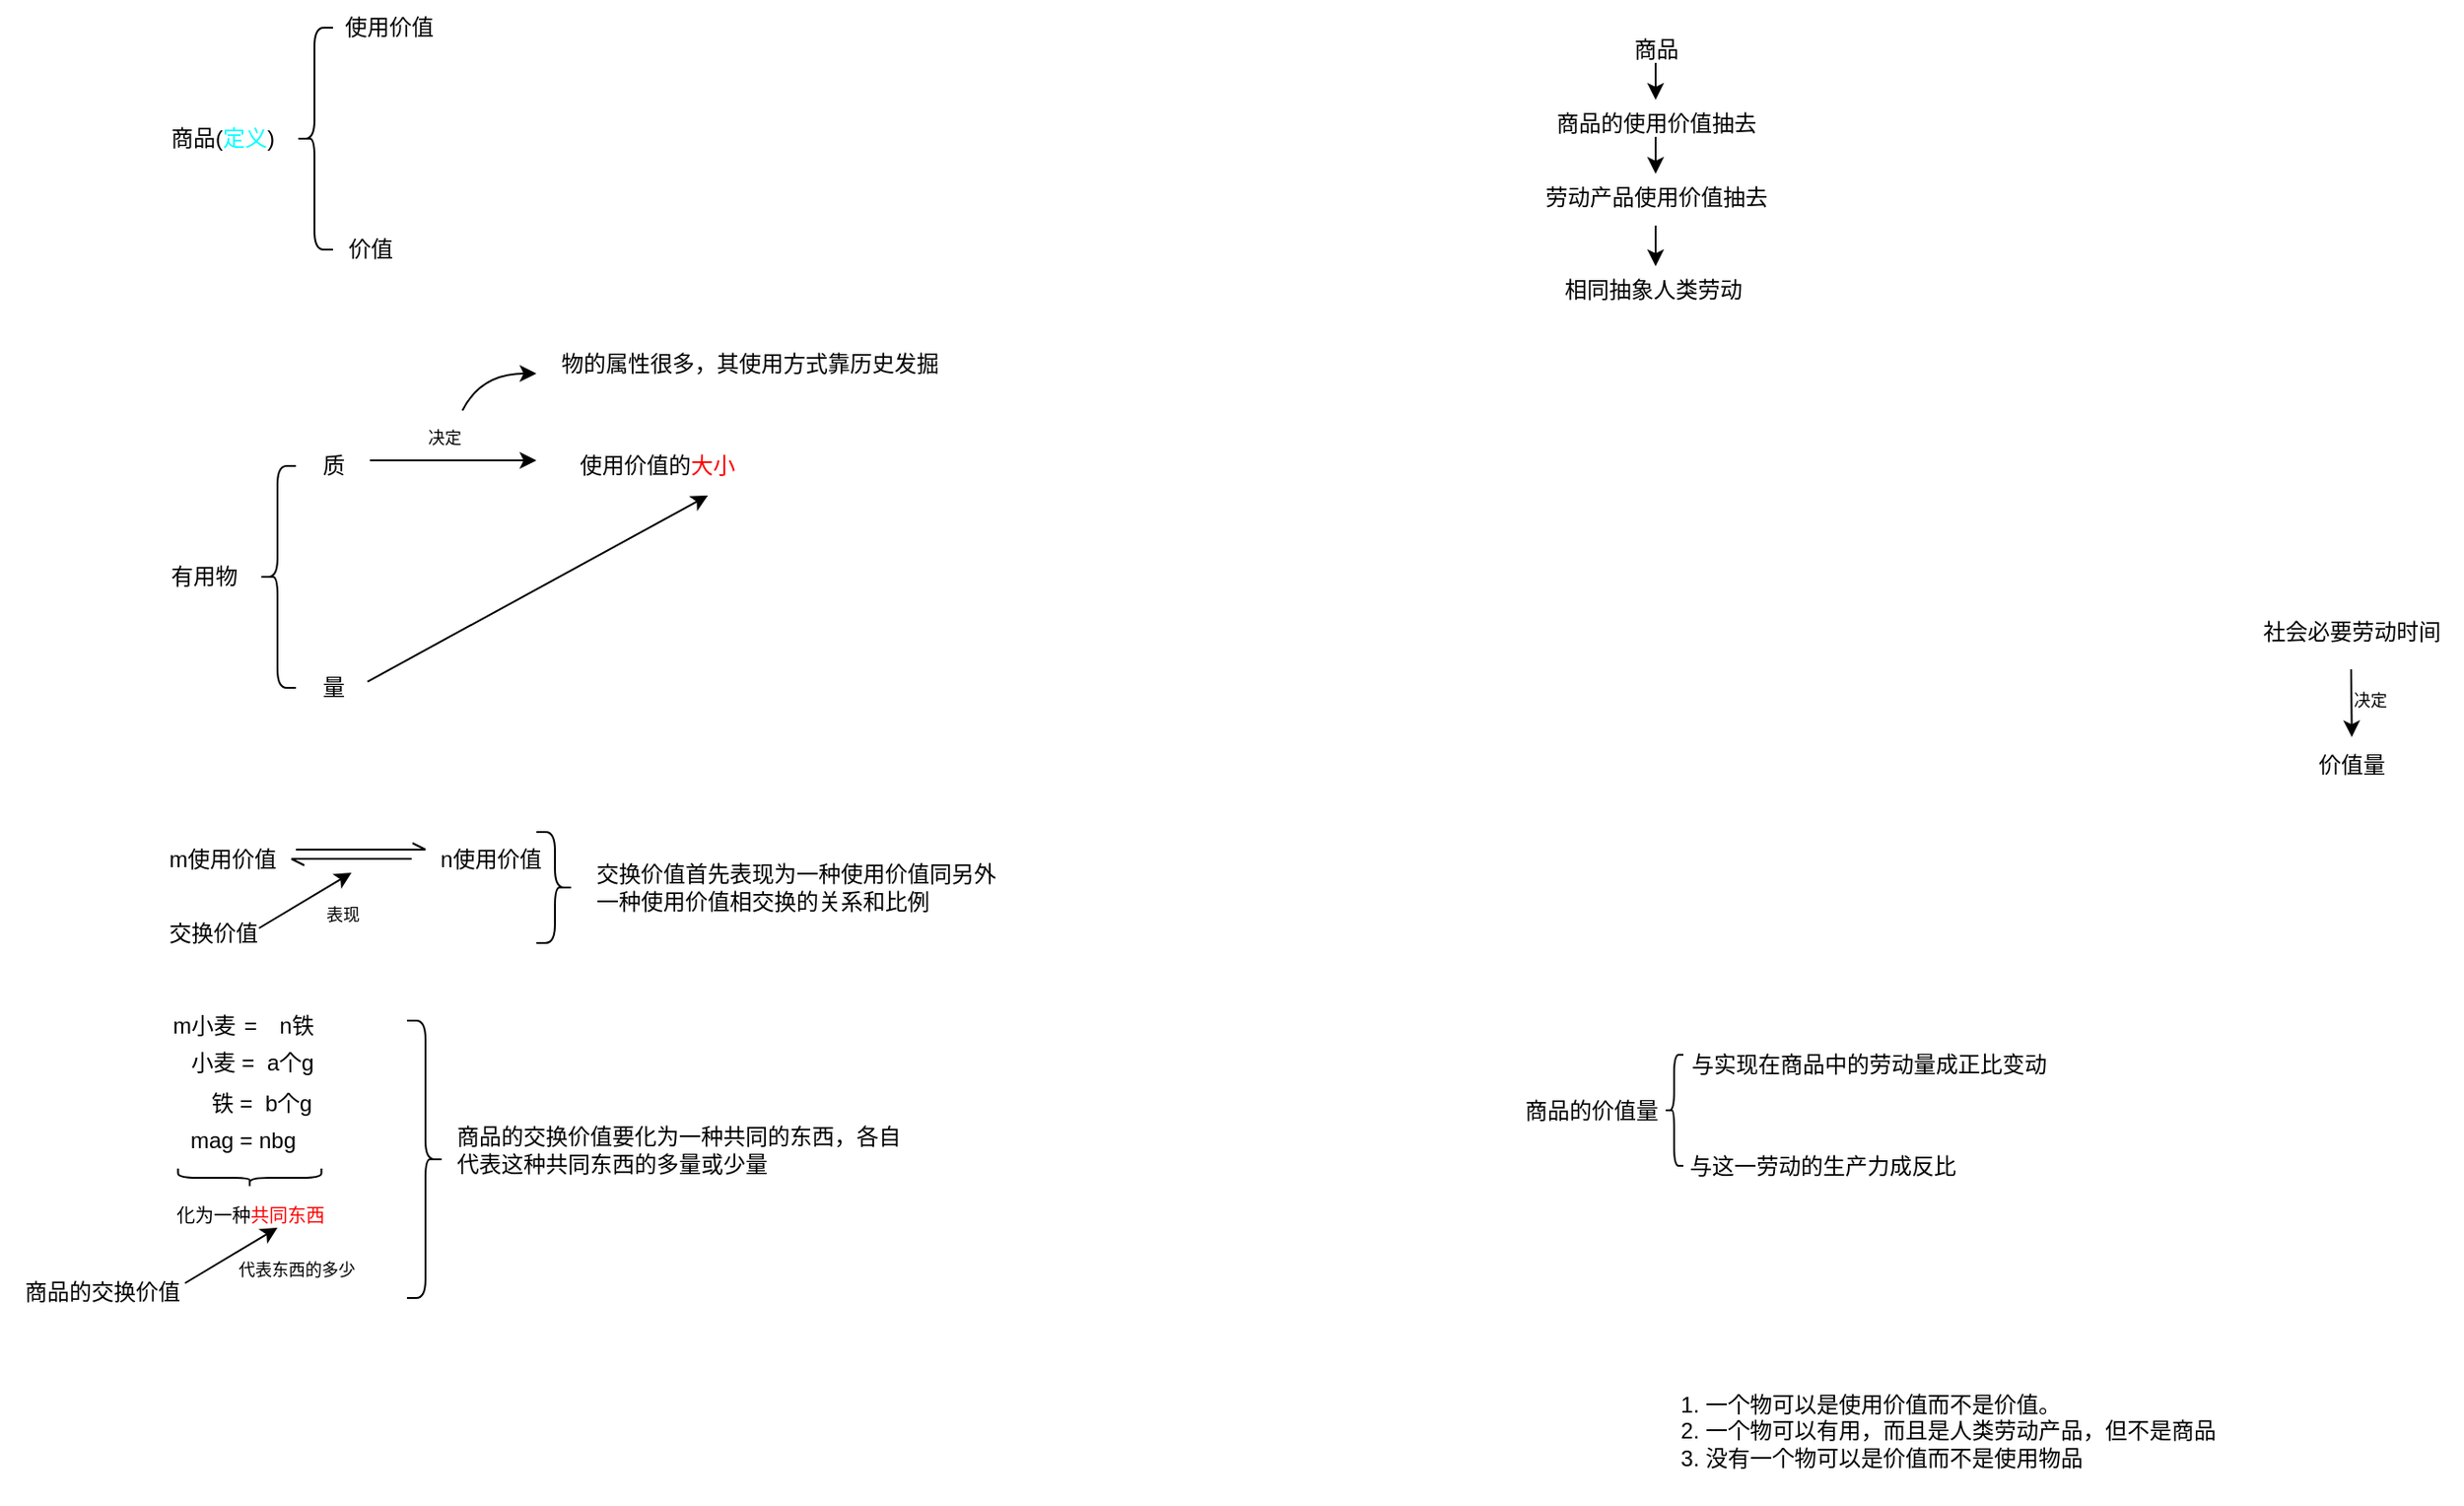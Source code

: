 <mxfile version="28.1.2">
  <diagram name="第 1 页" id="5zXjG8tVK6sSPYv410bt">
    <mxGraphModel dx="2893" dy="1137" grid="1" gridSize="10" guides="1" tooltips="1" connect="1" arrows="1" fold="1" page="1" pageScale="1" pageWidth="827" pageHeight="1169" math="0" shadow="0">
      <root>
        <mxCell id="0" />
        <mxCell id="1" parent="0" />
        <UserObject label="商品(&lt;font style=&quot;color: rgb(0, 255, 255);&quot;&gt;定义&lt;/font&gt;)" tooltip="商品首先是一个外界的对象,一个靠自己的属性来满足人的某种需要的物" id="JpdCvypv59iybRY39wXH-1">
          <mxCell style="text;html=1;align=center;verticalAlign=middle;resizable=0;points=[];autosize=1;strokeColor=none;fillColor=none;" parent="1" vertex="1">
            <mxGeometry x="50" y="288" width="80" height="30" as="geometry" />
          </mxCell>
        </UserObject>
        <mxCell id="JpdCvypv59iybRY39wXH-2" value="" style="shape=curlyBracket;whiteSpace=wrap;html=1;rounded=1;labelPosition=left;verticalLabelPosition=middle;align=right;verticalAlign=middle;" parent="1" vertex="1">
          <mxGeometry x="130" y="243" width="20" height="120" as="geometry" />
        </mxCell>
        <UserObject label="使用价值" tooltip="决定于商品体的属性" id="JpdCvypv59iybRY39wXH-3">
          <mxCell style="text;html=1;align=center;verticalAlign=middle;resizable=0;points=[];autosize=1;strokeColor=none;fillColor=none;" parent="1" vertex="1">
            <mxGeometry x="145" y="228" width="70" height="30" as="geometry" />
          </mxCell>
        </UserObject>
        <mxCell id="JpdCvypv59iybRY39wXH-4" value="价值" style="text;html=1;align=center;verticalAlign=middle;resizable=0;points=[];autosize=1;strokeColor=none;fillColor=none;" parent="1" vertex="1">
          <mxGeometry x="145" y="348" width="50" height="30" as="geometry" />
        </mxCell>
        <mxCell id="ckyu920ah1OazrjmPnx2-1" value="有用物" style="text;html=1;align=center;verticalAlign=middle;resizable=0;points=[];autosize=1;strokeColor=none;fillColor=none;" parent="1" vertex="1">
          <mxGeometry x="50" y="525" width="60" height="30" as="geometry" />
        </mxCell>
        <mxCell id="ckyu920ah1OazrjmPnx2-2" value="" style="shape=curlyBracket;whiteSpace=wrap;html=1;rounded=1;labelPosition=left;verticalLabelPosition=middle;align=right;verticalAlign=middle;" parent="1" vertex="1">
          <mxGeometry x="110" y="480" width="20" height="120" as="geometry" />
        </mxCell>
        <mxCell id="ckyu920ah1OazrjmPnx2-3" value="质" style="text;html=1;align=center;verticalAlign=middle;resizable=0;points=[];autosize=1;strokeColor=none;fillColor=none;" parent="1" vertex="1">
          <mxGeometry x="130" y="465" width="40" height="30" as="geometry" />
        </mxCell>
        <mxCell id="ckyu920ah1OazrjmPnx2-4" value="量" style="text;html=1;align=center;verticalAlign=middle;resizable=0;points=[];autosize=1;strokeColor=none;fillColor=none;" parent="1" vertex="1">
          <mxGeometry x="130" y="585" width="40" height="30" as="geometry" />
        </mxCell>
        <mxCell id="ckyu920ah1OazrjmPnx2-5" value="" style="endArrow=classic;html=1;rounded=0;" parent="1" edge="1">
          <mxGeometry width="50" height="50" relative="1" as="geometry">
            <mxPoint x="170" y="477" as="sourcePoint" />
            <mxPoint x="260" y="477" as="targetPoint" />
          </mxGeometry>
        </mxCell>
        <mxCell id="ckyu920ah1OazrjmPnx2-6" value="决定" style="text;html=1;align=center;verticalAlign=middle;resizable=0;points=[];autosize=1;strokeColor=none;fillColor=none;fontSize=9;" parent="1" vertex="1">
          <mxGeometry x="190" y="455" width="40" height="20" as="geometry" />
        </mxCell>
        <mxCell id="ckyu920ah1OazrjmPnx2-7" value="使用价值的&lt;font style=&quot;color: rgb(255, 0, 0);&quot;&gt;大小&lt;/font&gt;" style="text;html=1;align=center;verticalAlign=middle;resizable=0;points=[];autosize=1;strokeColor=none;fillColor=none;" parent="1" vertex="1">
          <mxGeometry x="270" y="465" width="110" height="30" as="geometry" />
        </mxCell>
        <mxCell id="ckyu920ah1OazrjmPnx2-10" value="" style="endArrow=classic;html=1;rounded=0;jumpStyle=none;curved=1;" parent="1" edge="1">
          <mxGeometry width="50" height="50" relative="1" as="geometry">
            <mxPoint x="220" y="450" as="sourcePoint" />
            <mxPoint x="260" y="430" as="targetPoint" />
            <Array as="points">
              <mxPoint x="230" y="430" />
            </Array>
          </mxGeometry>
        </mxCell>
        <mxCell id="ckyu920ah1OazrjmPnx2-11" value="物的属性很多，其使用方式靠历史发掘" style="text;html=1;align=center;verticalAlign=middle;resizable=0;points=[];autosize=1;strokeColor=none;fillColor=none;" parent="1" vertex="1">
          <mxGeometry x="260" y="410" width="230" height="30" as="geometry" />
        </mxCell>
        <mxCell id="ckyu920ah1OazrjmPnx2-12" value="" style="endArrow=classic;html=1;rounded=0;entryX=0.752;entryY=1.033;entryDx=0;entryDy=0;entryPerimeter=0;exitX=0.967;exitY=0.389;exitDx=0;exitDy=0;exitPerimeter=0;" parent="1" source="ckyu920ah1OazrjmPnx2-4" target="ckyu920ah1OazrjmPnx2-7" edge="1">
          <mxGeometry width="50" height="50" relative="1" as="geometry">
            <mxPoint x="168" y="600" as="sourcePoint" />
            <mxPoint x="220" y="550" as="targetPoint" />
          </mxGeometry>
        </mxCell>
        <mxCell id="ckyu920ah1OazrjmPnx2-13" value="m使用价值" style="text;html=1;align=center;verticalAlign=middle;resizable=0;points=[];autosize=1;strokeColor=none;fillColor=none;" parent="1" vertex="1">
          <mxGeometry x="50" y="678" width="80" height="30" as="geometry" />
        </mxCell>
        <mxCell id="ckyu920ah1OazrjmPnx2-16" value="" style="endArrow=openAsync;html=1;rounded=0;endFill=0;" parent="1" edge="1">
          <mxGeometry width="50" height="50" relative="1" as="geometry">
            <mxPoint x="130" y="687.5" as="sourcePoint" />
            <mxPoint x="200" y="687.5" as="targetPoint" />
          </mxGeometry>
        </mxCell>
        <mxCell id="ckyu920ah1OazrjmPnx2-17" value="" style="endArrow=openAsync;html=1;rounded=0;endFill=0;" parent="1" edge="1">
          <mxGeometry width="50" height="50" relative="1" as="geometry">
            <mxPoint x="192.5" y="692.5" as="sourcePoint" />
            <mxPoint x="127.5" y="692.5" as="targetPoint" />
          </mxGeometry>
        </mxCell>
        <mxCell id="ckyu920ah1OazrjmPnx2-18" value="n使用价值" style="text;html=1;align=center;verticalAlign=middle;resizable=0;points=[];autosize=1;strokeColor=none;fillColor=none;" parent="1" vertex="1">
          <mxGeometry x="195" y="678" width="80" height="30" as="geometry" />
        </mxCell>
        <mxCell id="ckyu920ah1OazrjmPnx2-19" value="交换价值" style="text;html=1;align=center;verticalAlign=middle;resizable=0;points=[];autosize=1;strokeColor=none;fillColor=none;" parent="1" vertex="1">
          <mxGeometry x="50" y="718" width="70" height="30" as="geometry" />
        </mxCell>
        <mxCell id="ckyu920ah1OazrjmPnx2-20" value="" style="endArrow=classic;html=1;rounded=0;" parent="1" edge="1">
          <mxGeometry width="50" height="50" relative="1" as="geometry">
            <mxPoint x="110" y="730" as="sourcePoint" />
            <mxPoint x="160" y="700" as="targetPoint" />
          </mxGeometry>
        </mxCell>
        <mxCell id="ckyu920ah1OazrjmPnx2-22" value="表现" style="text;html=1;align=center;verticalAlign=middle;resizable=0;points=[];autosize=1;strokeColor=none;fillColor=none;fontSize=9;" parent="1" vertex="1">
          <mxGeometry x="135" y="713" width="40" height="20" as="geometry" />
        </mxCell>
        <mxCell id="ckyu920ah1OazrjmPnx2-23" value="m小麦" style="text;html=1;align=center;verticalAlign=middle;resizable=0;points=[];autosize=1;strokeColor=none;fillColor=none;" parent="1" vertex="1">
          <mxGeometry x="50" y="768" width="60" height="30" as="geometry" />
        </mxCell>
        <mxCell id="ckyu920ah1OazrjmPnx2-24" value="=" style="text;html=1;align=center;verticalAlign=middle;resizable=0;points=[];autosize=1;strokeColor=none;fillColor=none;" parent="1" vertex="1">
          <mxGeometry x="90" y="768" width="30" height="30" as="geometry" />
        </mxCell>
        <mxCell id="ckyu920ah1OazrjmPnx2-25" value="n铁" style="text;html=1;align=center;verticalAlign=middle;resizable=0;points=[];autosize=1;strokeColor=none;fillColor=none;" parent="1" vertex="1">
          <mxGeometry x="110" y="768" width="40" height="30" as="geometry" />
        </mxCell>
        <mxCell id="ckyu920ah1OazrjmPnx2-32" value="" style="shape=curlyBracket;whiteSpace=wrap;html=1;rounded=1;flipH=1;labelPosition=right;verticalLabelPosition=middle;align=left;verticalAlign=middle;direction=north;" parent="1" vertex="1">
          <mxGeometry x="66.25" y="860" width="77.5" height="10" as="geometry" />
        </mxCell>
        <mxCell id="ckyu920ah1OazrjmPnx2-33" value="化为一种&lt;font style=&quot;color: rgb(255, 0, 0);&quot;&gt;共同东西&lt;/font&gt;" style="text;html=1;align=center;verticalAlign=middle;resizable=0;points=[];autosize=1;strokeColor=none;fillColor=none;fontSize=10;" parent="1" vertex="1">
          <mxGeometry x="55" y="870" width="100" height="30" as="geometry" />
        </mxCell>
        <mxCell id="ckyu920ah1OazrjmPnx2-34" value="商品的交换价值" style="text;html=1;align=center;verticalAlign=middle;resizable=0;points=[];autosize=1;strokeColor=none;fillColor=none;" parent="1" vertex="1">
          <mxGeometry x="-30" y="912" width="110" height="30" as="geometry" />
        </mxCell>
        <mxCell id="ckyu920ah1OazrjmPnx2-35" value="" style="endArrow=classic;html=1;rounded=0;" parent="1" edge="1">
          <mxGeometry width="50" height="50" relative="1" as="geometry">
            <mxPoint x="70" y="922" as="sourcePoint" />
            <mxPoint x="120" y="892" as="targetPoint" />
          </mxGeometry>
        </mxCell>
        <mxCell id="ckyu920ah1OazrjmPnx2-36" value="代表东西的多少" style="text;html=1;align=center;verticalAlign=middle;resizable=0;points=[];autosize=1;strokeColor=none;fillColor=none;fontSize=9;" parent="1" vertex="1">
          <mxGeometry x="85" y="905" width="90" height="20" as="geometry" />
        </mxCell>
        <mxCell id="ckyu920ah1OazrjmPnx2-37" value="商品" style="text;html=1;align=center;verticalAlign=middle;resizable=0;points=[];autosize=1;strokeColor=none;fillColor=none;" parent="1" vertex="1">
          <mxGeometry x="840" y="240" width="50" height="30" as="geometry" />
        </mxCell>
        <mxCell id="ckyu920ah1OazrjmPnx2-38" value="" style="endArrow=classic;html=1;rounded=0;" parent="1" edge="1">
          <mxGeometry width="50" height="50" relative="1" as="geometry">
            <mxPoint x="865" y="262" as="sourcePoint" />
            <mxPoint x="865" y="282" as="targetPoint" />
          </mxGeometry>
        </mxCell>
        <UserObject label="商品的使用价值抽去" tooltip="只剩下一个属性，劳动产品" id="ckyu920ah1OazrjmPnx2-39">
          <mxCell style="text;html=1;align=center;verticalAlign=middle;resizable=0;points=[];autosize=1;strokeColor=none;fillColor=none;" parent="1" vertex="1">
            <mxGeometry x="800" y="280" width="130" height="30" as="geometry" />
          </mxCell>
        </UserObject>
        <mxCell id="ckyu920ah1OazrjmPnx2-41" value="" style="endArrow=classic;html=1;rounded=0;" parent="1" edge="1">
          <mxGeometry width="50" height="50" relative="1" as="geometry">
            <mxPoint x="865" y="312" as="sourcePoint" />
            <mxPoint x="865" y="312" as="targetPoint" />
          </mxGeometry>
        </mxCell>
        <mxCell id="ckyu920ah1OazrjmPnx2-42" value="" style="endArrow=classic;html=1;rounded=0;exitX=0.5;exitY=0.733;exitDx=0;exitDy=0;exitPerimeter=0;" parent="1" source="ckyu920ah1OazrjmPnx2-39" edge="1">
          <mxGeometry width="50" height="50" relative="1" as="geometry">
            <mxPoint x="865" y="312" as="sourcePoint" />
            <mxPoint x="865" y="322" as="targetPoint" />
          </mxGeometry>
        </mxCell>
        <UserObject label="劳动产品使用价值抽去" tooltip="使劳动产品成为使用价值的物体的组成部分和形式抽去。它们不再是桌子，房屋、或其他有用物。它们一切可以感觉到的的属性都消失了" id="ckyu920ah1OazrjmPnx2-43">
          <mxCell style="text;html=1;align=center;verticalAlign=middle;resizable=0;points=[];autosize=1;strokeColor=none;fillColor=none;" parent="1" vertex="1">
            <mxGeometry x="795" y="320" width="140" height="30" as="geometry" />
          </mxCell>
        </UserObject>
        <mxCell id="ckyu920ah1OazrjmPnx2-44" value="" style="endArrow=classic;html=1;rounded=0;" parent="1" source="ckyu920ah1OazrjmPnx2-43" edge="1">
          <mxGeometry width="50" height="50" relative="1" as="geometry">
            <mxPoint x="865" y="352" as="sourcePoint" />
            <mxPoint x="865" y="372" as="targetPoint" />
          </mxGeometry>
        </mxCell>
        <UserObject label="相同抽象人类劳动&amp;nbsp;" tooltip="随着劳动产品的有用性质的消失，体现在劳动产品中的各种劳动的有用性质也消失了，因而这些劳动的各种具体形式也消失了" id="ckyu920ah1OazrjmPnx2-45">
          <mxCell style="text;html=1;align=center;verticalAlign=middle;resizable=0;points=[];autosize=1;strokeColor=none;fillColor=none;" parent="1" vertex="1">
            <mxGeometry x="805" y="370" width="120" height="30" as="geometry" />
          </mxCell>
        </UserObject>
        <mxCell id="ckyu920ah1OazrjmPnx2-54" value="社会必要劳动时间" style="text;html=1;align=center;verticalAlign=middle;resizable=0;points=[];autosize=1;strokeColor=none;fillColor=none;" parent="1" vertex="1">
          <mxGeometry x="1181" y="555" width="120" height="30" as="geometry" />
        </mxCell>
        <mxCell id="ckyu920ah1OazrjmPnx2-55" value="价值量" style="text;html=1;align=center;verticalAlign=middle;resizable=0;points=[];autosize=1;strokeColor=none;fillColor=none;" parent="1" vertex="1">
          <mxGeometry x="1211" y="627" width="60" height="30" as="geometry" />
        </mxCell>
        <mxCell id="ckyu920ah1OazrjmPnx2-56" style="edgeStyle=orthogonalEdgeStyle;rounded=0;orthogonalLoop=1;jettySize=auto;html=1;entryX=0.506;entryY=-0.011;entryDx=0;entryDy=0;entryPerimeter=0;" parent="1" target="ckyu920ah1OazrjmPnx2-55" edge="1">
          <mxGeometry relative="1" as="geometry">
            <mxPoint x="1241" y="590" as="sourcePoint" />
          </mxGeometry>
        </mxCell>
        <mxCell id="ckyu920ah1OazrjmPnx2-57" value="决定" style="text;html=1;align=center;verticalAlign=middle;resizable=0;points=[];autosize=1;strokeColor=none;fillColor=none;fontSize=9;" parent="1" vertex="1">
          <mxGeometry x="1231" y="597" width="40" height="20" as="geometry" />
        </mxCell>
        <mxCell id="ckyu920ah1OazrjmPnx2-58" value="商品的价值量" style="text;html=1;align=center;verticalAlign=middle;resizable=0;points=[];autosize=1;strokeColor=none;fillColor=none;" parent="1" vertex="1">
          <mxGeometry x="780" y="813.5" width="100" height="30" as="geometry" />
        </mxCell>
        <mxCell id="ckyu920ah1OazrjmPnx2-59" value="" style="shape=curlyBracket;whiteSpace=wrap;html=1;rounded=1;labelPosition=left;verticalLabelPosition=middle;align=right;verticalAlign=middle;" parent="1" vertex="1">
          <mxGeometry x="870" y="798.5" width="10" height="60" as="geometry" />
        </mxCell>
        <mxCell id="ckyu920ah1OazrjmPnx2-60" value="与实现在商品中的劳动量成正比变动" style="text;html=1;align=center;verticalAlign=middle;resizable=0;points=[];autosize=1;strokeColor=none;fillColor=none;" parent="1" vertex="1">
          <mxGeometry x="870" y="788.5" width="220" height="30" as="geometry" />
        </mxCell>
        <mxCell id="ckyu920ah1OazrjmPnx2-61" value="与这一劳动的生产力成反比" style="text;html=1;align=center;verticalAlign=middle;resizable=0;points=[];autosize=1;strokeColor=none;fillColor=none;" parent="1" vertex="1">
          <mxGeometry x="870" y="843.5" width="170" height="30" as="geometry" />
        </mxCell>
        <object label="&lt;ol&gt;&lt;li&gt;一个物可以是使用价值而不是价值。&lt;/li&gt;&lt;li&gt;一个物可以有用，而且是人类劳动产品，但不是商品&lt;/li&gt;&lt;li&gt;没有一个物可以是价值而不是使用物品&lt;/li&gt;&lt;/ol&gt;" first="在这个物不是以劳动为中介对别人有用的情况下就是这样。例如空气" second="谁用自己的产品来满足自己的需求，他生产的虽然是使用价值，但不是商品。要生产商品，他不仅要生产使用价值，而且要为别人生产使用价值，即生产社会的使用价值" third="如果物没有用，那么其中包含的劳动也就没有用，不能算做劳动，因此不形成价值" id="88BDT4Vo-o4Nhp33Y335-7">
          <mxCell style="text;strokeColor=none;fillColor=none;html=1;whiteSpace=wrap;verticalAlign=middle;overflow=hidden;" vertex="1" parent="1">
            <mxGeometry x="850" y="961.5" width="361" height="80" as="geometry" />
          </mxCell>
        </object>
        <mxCell id="88BDT4Vo-o4Nhp33Y335-8" value="小麦 =&amp;nbsp; a个g" style="text;html=1;align=center;verticalAlign=middle;resizable=0;points=[];autosize=1;strokeColor=none;fillColor=none;" vertex="1" parent="1">
          <mxGeometry x="61.25" y="788" width="90" height="30" as="geometry" />
        </mxCell>
        <mxCell id="88BDT4Vo-o4Nhp33Y335-10" value="铁 =&amp;nbsp; b个g" style="text;html=1;align=center;verticalAlign=middle;resizable=0;points=[];autosize=1;strokeColor=none;fillColor=none;" vertex="1" parent="1">
          <mxGeometry x="71.25" y="810" width="80" height="30" as="geometry" />
        </mxCell>
        <mxCell id="88BDT4Vo-o4Nhp33Y335-11" value="mag = nbg" style="text;html=1;align=center;verticalAlign=middle;resizable=0;points=[];autosize=1;strokeColor=none;fillColor=none;" vertex="1" parent="1">
          <mxGeometry x="61.25" y="830" width="80" height="30" as="geometry" />
        </mxCell>
        <mxCell id="88BDT4Vo-o4Nhp33Y335-13" value="" style="shape=curlyBracket;whiteSpace=wrap;html=1;rounded=1;flipH=1;labelPosition=right;verticalLabelPosition=middle;align=left;verticalAlign=middle;size=0.5;" vertex="1" parent="1">
          <mxGeometry x="260" y="678" width="20" height="60" as="geometry" />
        </mxCell>
        <mxCell id="88BDT4Vo-o4Nhp33Y335-14" value="交换价值首先表现为一&lt;span style=&quot;background-color: transparent; color: light-dark(rgb(0, 0, 0), rgb(255, 255, 255));&quot;&gt;种使用价值同另外&lt;/span&gt;&lt;div style=&quot;text-align: left;&quot;&gt;&lt;span style=&quot;background-color: transparent; color: light-dark(rgb(0, 0, 0), rgb(255, 255, 255));&quot;&gt;一种使用价值相交换的关系和比例&lt;/span&gt;&lt;/div&gt;" style="text;html=1;align=center;verticalAlign=middle;resizable=0;points=[];autosize=1;strokeColor=none;fillColor=none;" vertex="1" parent="1">
          <mxGeometry x="280" y="688" width="240" height="40" as="geometry" />
        </mxCell>
        <mxCell id="88BDT4Vo-o4Nhp33Y335-15" value="" style="shape=curlyBracket;whiteSpace=wrap;html=1;rounded=1;flipH=1;labelPosition=right;verticalLabelPosition=middle;align=left;verticalAlign=middle;" vertex="1" parent="1">
          <mxGeometry x="190" y="780" width="20" height="150" as="geometry" />
        </mxCell>
        <mxCell id="88BDT4Vo-o4Nhp33Y335-17" value="商品的交换价值要化为一种共同的东西，各自&lt;div&gt;代表这种共同东西的多量或少量&lt;/div&gt;" style="text;html=1;align=left;verticalAlign=middle;resizable=0;points=[];autosize=1;strokeColor=none;fillColor=none;" vertex="1" parent="1">
          <mxGeometry x="215" y="830" width="260" height="40" as="geometry" />
        </mxCell>
      </root>
    </mxGraphModel>
  </diagram>
</mxfile>
